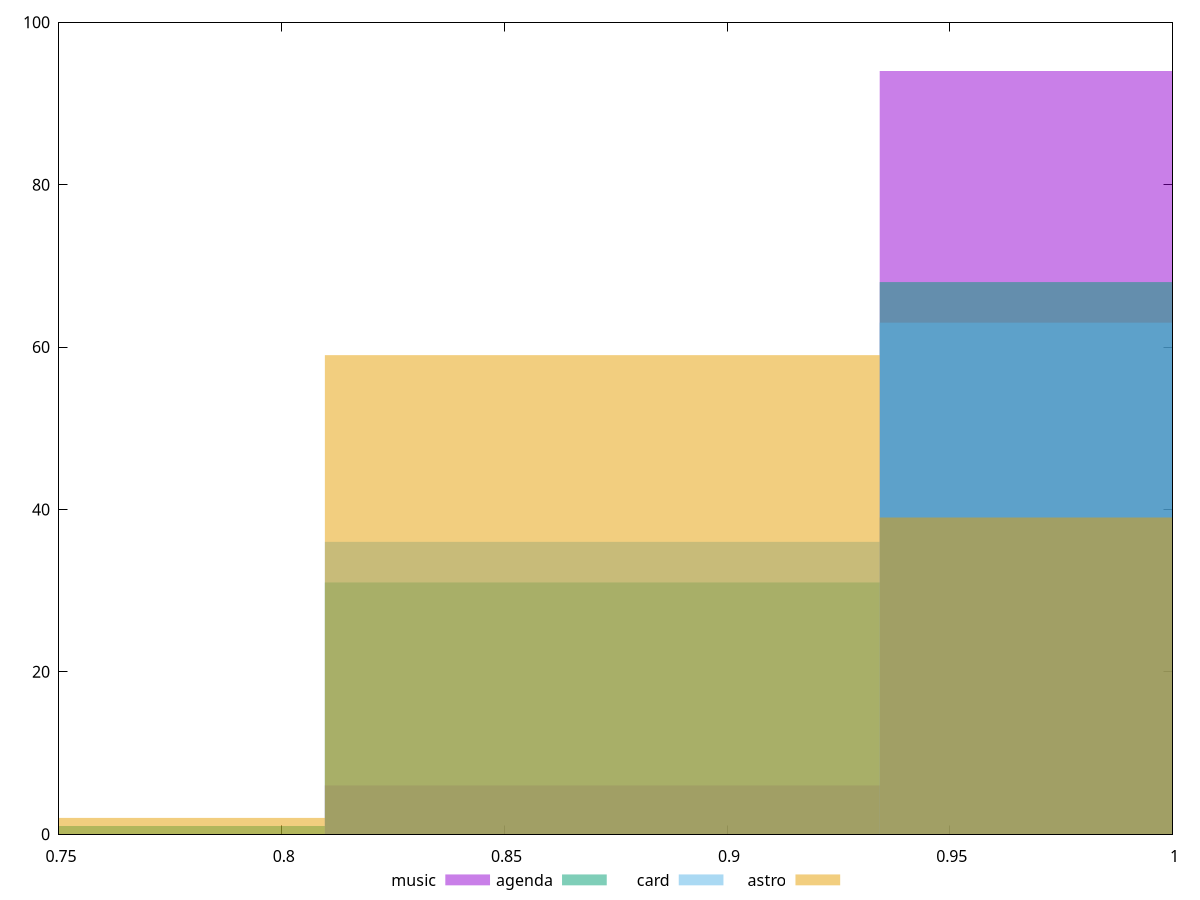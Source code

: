 reset

$music <<EOF
0.9965449368123901 94
0.8719768197108413 6
EOF

$agenda <<EOF
0.9965449368123901 68
0.7474087026092926 1
0.8719768197108413 31
EOF

$card <<EOF
0.8719768197108413 36
0.9965449368123901 63
EOF

$astro <<EOF
0.7474087026092926 2
0.9965449368123901 39
0.8719768197108413 59
EOF

set key outside below
set boxwidth 0.12456811710154876
set xrange [0.75:1]
set yrange [0:100]
set trange [0:100]
set style fill transparent solid 0.5 noborder
set terminal svg size 640, 520 enhanced background rgb 'white'
set output "report/report_00029_2021-02-24T13-36-40.390Z/unminified-javascript/comparison/histogram/all_score.svg"

plot $music title "music" with boxes, \
     $agenda title "agenda" with boxes, \
     $card title "card" with boxes, \
     $astro title "astro" with boxes

reset
